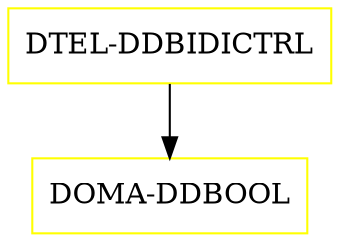 digraph G {
  "DTEL-DDBIDICTRL" [shape=box,color=yellow];
  "DOMA-DDBOOL" [shape=box,color=yellow,URL="./DOMA_DDBOOL.html"];
  "DTEL-DDBIDICTRL" -> "DOMA-DDBOOL";
}
